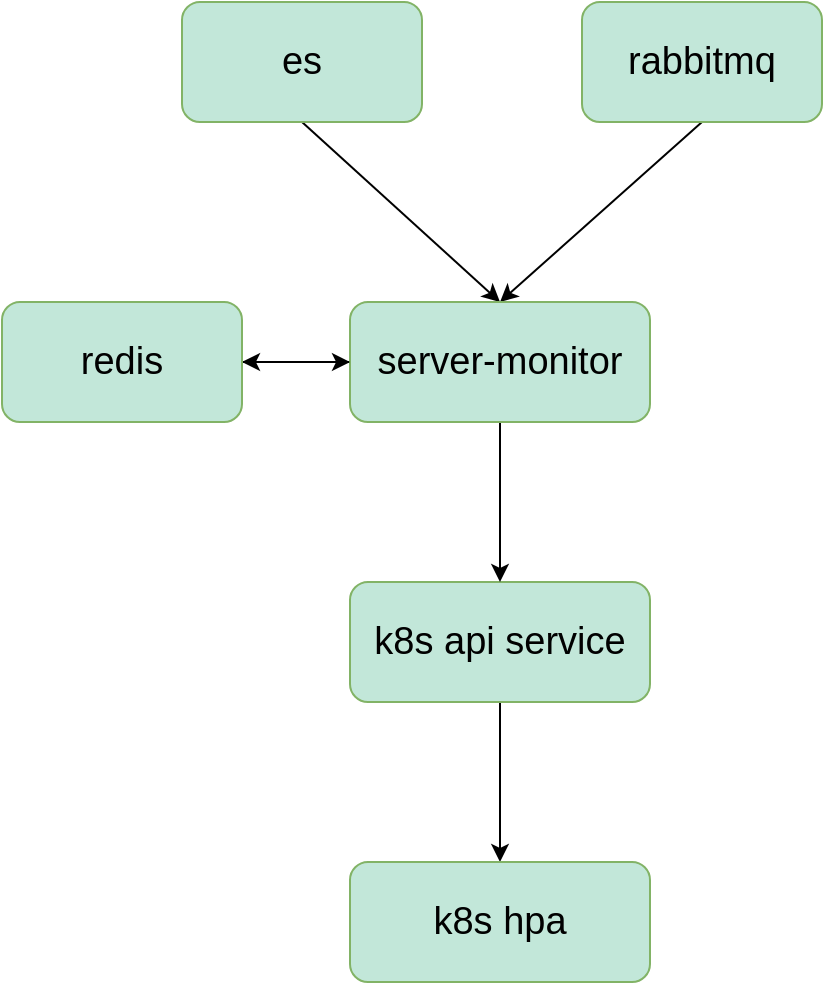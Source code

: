 <mxfile version="15.8.6" type="github">
  <diagram id="X7zb9aCmdlLVs0uHJmGa" name="Page-1">
    <mxGraphModel dx="1422" dy="794" grid="1" gridSize="10" guides="1" tooltips="1" connect="1" arrows="1" fold="1" page="1" pageScale="1" pageWidth="827" pageHeight="1169" math="0" shadow="0">
      <root>
        <mxCell id="0" />
        <mxCell id="1" parent="0" />
        <mxCell id="bWpoGC3Iy2fbvq0U2B1x-6" style="rounded=0;orthogonalLoop=1;jettySize=auto;html=1;exitX=0.5;exitY=1;exitDx=0;exitDy=0;entryX=0.5;entryY=0;entryDx=0;entryDy=0;" edge="1" parent="1" target="bWpoGC3Iy2fbvq0U2B1x-12">
          <mxGeometry relative="1" as="geometry">
            <mxPoint x="340" y="350" as="sourcePoint" />
            <mxPoint x="430" y="480" as="targetPoint" />
          </mxGeometry>
        </mxCell>
        <mxCell id="bWpoGC3Iy2fbvq0U2B1x-7" style="rounded=0;orthogonalLoop=1;jettySize=auto;html=1;exitX=0.5;exitY=1;exitDx=0;exitDy=0;entryX=0.5;entryY=0;entryDx=0;entryDy=0;" edge="1" parent="1" source="bWpoGC3Iy2fbvq0U2B1x-2" target="bWpoGC3Iy2fbvq0U2B1x-12">
          <mxGeometry relative="1" as="geometry">
            <mxPoint x="430" y="470" as="targetPoint" />
          </mxGeometry>
        </mxCell>
        <mxCell id="bWpoGC3Iy2fbvq0U2B1x-2" value="rabbitmq" style="rounded=1;whiteSpace=wrap;html=1;strokeColor=#82b366;fillColor=#C2E7D9;fontFamily=Helvetica;fontSize=19;" vertex="1" parent="1">
          <mxGeometry x="480" y="290" width="120" height="60" as="geometry" />
        </mxCell>
        <mxCell id="bWpoGC3Iy2fbvq0U2B1x-14" style="edgeStyle=none;rounded=0;orthogonalLoop=1;jettySize=auto;html=1;exitX=0.5;exitY=1;exitDx=0;exitDy=0;entryX=0.5;entryY=0;entryDx=0;entryDy=0;" edge="1" parent="1" source="bWpoGC3Iy2fbvq0U2B1x-4" target="bWpoGC3Iy2fbvq0U2B1x-11">
          <mxGeometry relative="1" as="geometry" />
        </mxCell>
        <mxCell id="bWpoGC3Iy2fbvq0U2B1x-4" value="k8s api service" style="rounded=1;whiteSpace=wrap;html=1;strokeColor=#82b366;fillColor=#C2E7D9;fontFamily=Helvetica;fontSize=19;" vertex="1" parent="1">
          <mxGeometry x="364" y="580" width="150" height="60" as="geometry" />
        </mxCell>
        <mxCell id="bWpoGC3Iy2fbvq0U2B1x-11" value="k8s hpa" style="rounded=1;whiteSpace=wrap;html=1;strokeColor=#82b366;fillColor=#C2E7D9;fontFamily=Helvetica;fontSize=19;" vertex="1" parent="1">
          <mxGeometry x="364" y="720" width="150" height="60" as="geometry" />
        </mxCell>
        <mxCell id="bWpoGC3Iy2fbvq0U2B1x-13" style="edgeStyle=none;rounded=0;orthogonalLoop=1;jettySize=auto;html=1;exitX=0.5;exitY=1;exitDx=0;exitDy=0;" edge="1" parent="1" source="bWpoGC3Iy2fbvq0U2B1x-12" target="bWpoGC3Iy2fbvq0U2B1x-4">
          <mxGeometry relative="1" as="geometry" />
        </mxCell>
        <mxCell id="bWpoGC3Iy2fbvq0U2B1x-17" style="edgeStyle=none;rounded=0;orthogonalLoop=1;jettySize=auto;html=1;exitX=0;exitY=0.5;exitDx=0;exitDy=0;entryX=1;entryY=0.5;entryDx=0;entryDy=0;" edge="1" parent="1" source="bWpoGC3Iy2fbvq0U2B1x-12" target="bWpoGC3Iy2fbvq0U2B1x-16">
          <mxGeometry relative="1" as="geometry" />
        </mxCell>
        <mxCell id="bWpoGC3Iy2fbvq0U2B1x-12" value="server-monitor" style="rounded=1;whiteSpace=wrap;html=1;strokeColor=#82b366;fillColor=#C2E7D9;fontFamily=Helvetica;fontSize=19;" vertex="1" parent="1">
          <mxGeometry x="364" y="440" width="150" height="60" as="geometry" />
        </mxCell>
        <mxCell id="bWpoGC3Iy2fbvq0U2B1x-15" value="es" style="rounded=1;whiteSpace=wrap;html=1;strokeColor=#82b366;fillColor=#C2E7D9;fontFamily=Helvetica;fontSize=19;" vertex="1" parent="1">
          <mxGeometry x="280" y="290" width="120" height="60" as="geometry" />
        </mxCell>
        <mxCell id="bWpoGC3Iy2fbvq0U2B1x-18" style="edgeStyle=none;rounded=0;orthogonalLoop=1;jettySize=auto;html=1;exitX=1;exitY=0.5;exitDx=0;exitDy=0;entryX=0;entryY=0.5;entryDx=0;entryDy=0;" edge="1" parent="1" source="bWpoGC3Iy2fbvq0U2B1x-16" target="bWpoGC3Iy2fbvq0U2B1x-12">
          <mxGeometry relative="1" as="geometry" />
        </mxCell>
        <mxCell id="bWpoGC3Iy2fbvq0U2B1x-16" value="redis" style="rounded=1;whiteSpace=wrap;html=1;strokeColor=#82b366;fillColor=#C2E7D9;fontFamily=Helvetica;fontSize=19;" vertex="1" parent="1">
          <mxGeometry x="190" y="440" width="120" height="60" as="geometry" />
        </mxCell>
      </root>
    </mxGraphModel>
  </diagram>
</mxfile>
